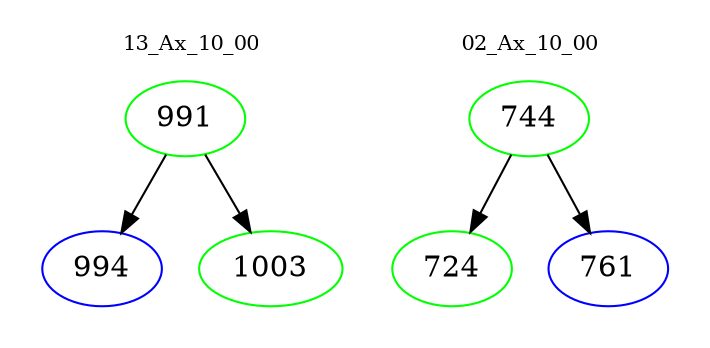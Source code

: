 digraph{
subgraph cluster_0 {
color = white
label = "13_Ax_10_00";
fontsize=10;
T0_991 [label="991", color="green"]
T0_991 -> T0_994 [color="black"]
T0_994 [label="994", color="blue"]
T0_991 -> T0_1003 [color="black"]
T0_1003 [label="1003", color="green"]
}
subgraph cluster_1 {
color = white
label = "02_Ax_10_00";
fontsize=10;
T1_744 [label="744", color="green"]
T1_744 -> T1_724 [color="black"]
T1_724 [label="724", color="green"]
T1_744 -> T1_761 [color="black"]
T1_761 [label="761", color="blue"]
}
}

